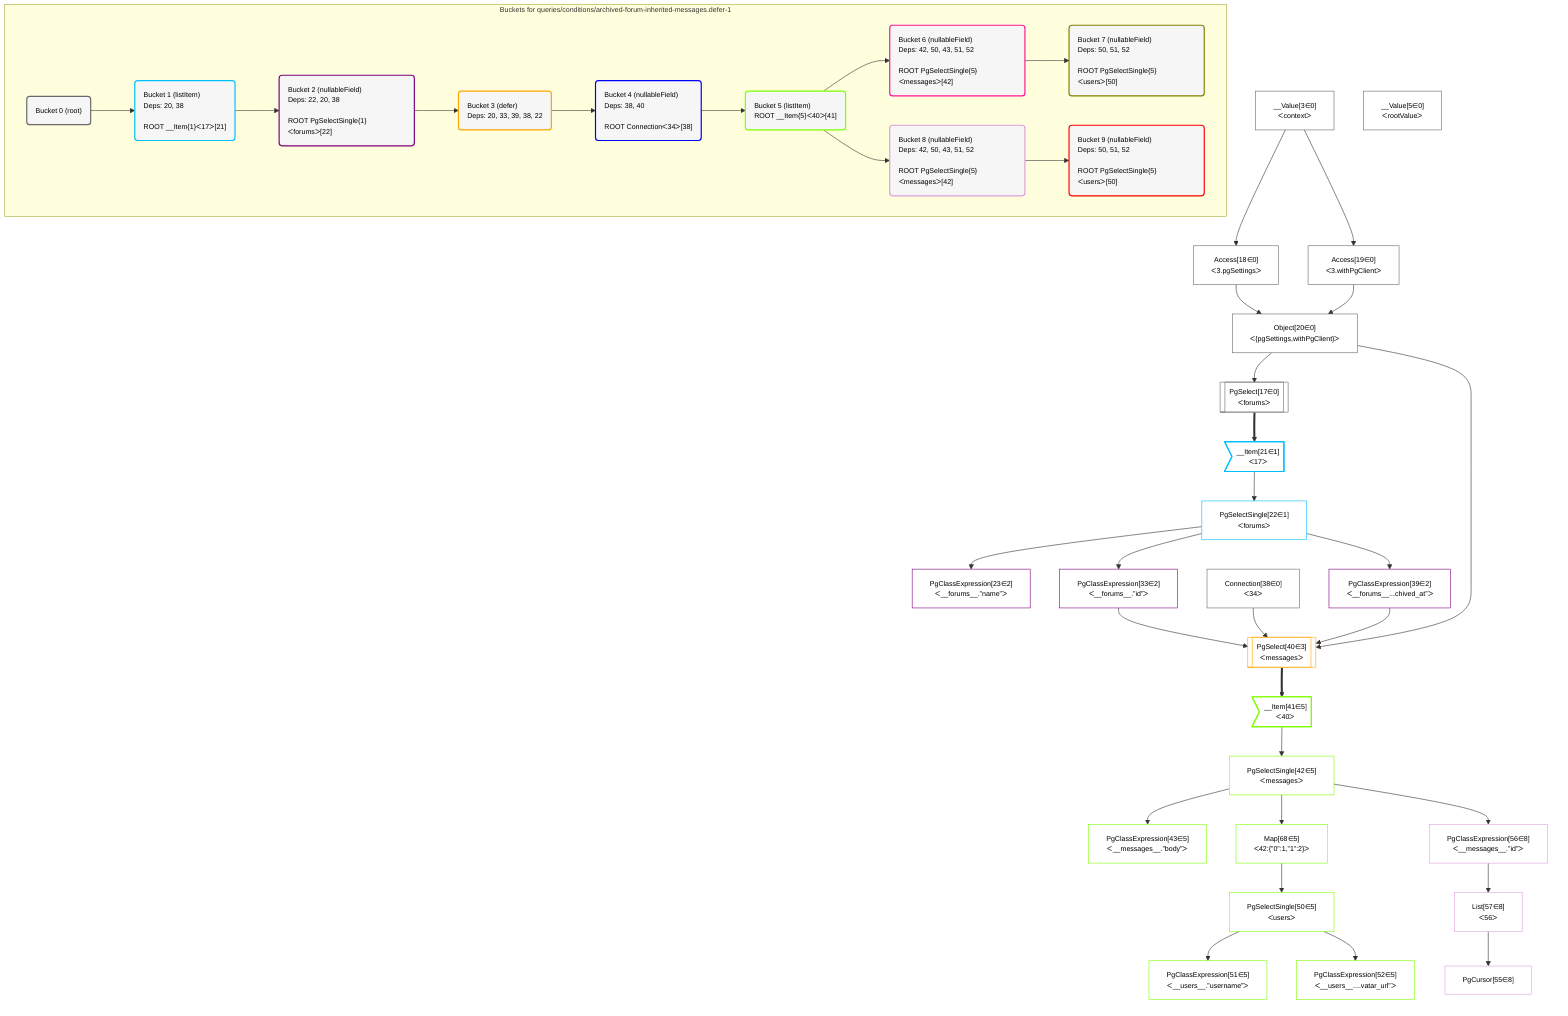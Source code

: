 %%{init: {'themeVariables': { 'fontSize': '12px'}}}%%
graph TD
    classDef path fill:#eee,stroke:#000,color:#000
    classDef plan fill:#fff,stroke-width:1px,color:#000
    classDef itemplan fill:#fff,stroke-width:2px,color:#000
    classDef sideeffectplan fill:#f00,stroke-width:2px,color:#000
    classDef bucket fill:#f6f6f6,color:#000,stroke-width:2px,text-align:left


    %% define steps
    __Value3["__Value[3∈0]<br />ᐸcontextᐳ"]:::plan
    __Value5["__Value[5∈0]<br />ᐸrootValueᐳ"]:::plan
    Access18["Access[18∈0]<br />ᐸ3.pgSettingsᐳ"]:::plan
    Access19["Access[19∈0]<br />ᐸ3.withPgClientᐳ"]:::plan
    Object20["Object[20∈0]<br />ᐸ{pgSettings,withPgClient}ᐳ"]:::plan
    PgSelect17[["PgSelect[17∈0]<br />ᐸforumsᐳ"]]:::plan
    __Item21>"__Item[21∈1]<br />ᐸ17ᐳ"]:::itemplan
    PgSelectSingle22["PgSelectSingle[22∈1]<br />ᐸforumsᐳ"]:::plan
    PgClassExpression23["PgClassExpression[23∈2]<br />ᐸ__forums__.”name”ᐳ"]:::plan
    PgClassExpression33["PgClassExpression[33∈2]<br />ᐸ__forums__.”id”ᐳ"]:::plan
    Connection38["Connection[38∈0]<br />ᐸ34ᐳ"]:::plan
    PgClassExpression39["PgClassExpression[39∈2]<br />ᐸ__forums__...chived_at”ᐳ"]:::plan
    PgSelect40[["PgSelect[40∈3]<br />ᐸmessagesᐳ"]]:::plan
    __Item41>"__Item[41∈5]<br />ᐸ40ᐳ"]:::itemplan
    PgSelectSingle42["PgSelectSingle[42∈5]<br />ᐸmessagesᐳ"]:::plan
    PgClassExpression43["PgClassExpression[43∈5]<br />ᐸ__messages__.”body”ᐳ"]:::plan
    Map68["Map[68∈5]<br />ᐸ42:{”0”:1,”1”:2}ᐳ"]:::plan
    PgSelectSingle50["PgSelectSingle[50∈5]<br />ᐸusersᐳ"]:::plan
    PgClassExpression51["PgClassExpression[51∈5]<br />ᐸ__users__.”username”ᐳ"]:::plan
    PgClassExpression52["PgClassExpression[52∈5]<br />ᐸ__users__....vatar_url”ᐳ"]:::plan
    PgClassExpression56["PgClassExpression[56∈8]<br />ᐸ__messages__.”id”ᐳ"]:::plan
    List57["List[57∈8]<br />ᐸ56ᐳ"]:::plan
    PgCursor55["PgCursor[55∈8]"]:::plan

    %% plan dependencies
    __Value3 --> Access18
    __Value3 --> Access19
    Access18 & Access19 --> Object20
    Object20 --> PgSelect17
    PgSelect17 ==> __Item21
    __Item21 --> PgSelectSingle22
    PgSelectSingle22 --> PgClassExpression23
    PgSelectSingle22 --> PgClassExpression33
    PgSelectSingle22 --> PgClassExpression39
    Object20 & PgClassExpression33 & PgClassExpression39 & Connection38 --> PgSelect40
    PgSelect40 ==> __Item41
    __Item41 --> PgSelectSingle42
    PgSelectSingle42 --> PgClassExpression43
    PgSelectSingle42 --> Map68
    Map68 --> PgSelectSingle50
    PgSelectSingle50 --> PgClassExpression51
    PgSelectSingle50 --> PgClassExpression52
    PgSelectSingle42 --> PgClassExpression56
    PgClassExpression56 --> List57
    List57 --> PgCursor55

    subgraph "Buckets for queries/conditions/archived-forum-inherited-messages.defer-1"
    Bucket0("Bucket 0 (root)"):::bucket
    classDef bucket0 stroke:#696969
    class Bucket0,__Value3,__Value5,PgSelect17,Access18,Access19,Object20,Connection38 bucket0
    Bucket1("Bucket 1 (listItem)<br />Deps: 20, 38<br /><br />ROOT __Item{1}ᐸ17ᐳ[21]"):::bucket
    classDef bucket1 stroke:#00bfff
    class Bucket1,__Item21,PgSelectSingle22 bucket1
    Bucket2("Bucket 2 (nullableField)<br />Deps: 22, 20, 38<br /><br />ROOT PgSelectSingle{1}ᐸforumsᐳ[22]"):::bucket
    classDef bucket2 stroke:#7f007f
    class Bucket2,PgClassExpression23,PgClassExpression33,PgClassExpression39 bucket2
    Bucket3("Bucket 3 (defer)<br />Deps: 20, 33, 39, 38, 22"):::bucket
    classDef bucket3 stroke:#ffa500
    class Bucket3,PgSelect40 bucket3
    Bucket4("Bucket 4 (nullableField)<br />Deps: 38, 40<br /><br />ROOT Connectionᐸ34ᐳ[38]"):::bucket
    classDef bucket4 stroke:#0000ff
    class Bucket4 bucket4
    Bucket5("Bucket 5 (listItem)<br />ROOT __Item{5}ᐸ40ᐳ[41]"):::bucket
    classDef bucket5 stroke:#7fff00
    class Bucket5,__Item41,PgSelectSingle42,PgClassExpression43,PgSelectSingle50,PgClassExpression51,PgClassExpression52,Map68 bucket5
    Bucket6("Bucket 6 (nullableField)<br />Deps: 42, 50, 43, 51, 52<br /><br />ROOT PgSelectSingle{5}ᐸmessagesᐳ[42]"):::bucket
    classDef bucket6 stroke:#ff1493
    class Bucket6 bucket6
    Bucket7("Bucket 7 (nullableField)<br />Deps: 50, 51, 52<br /><br />ROOT PgSelectSingle{5}ᐸusersᐳ[50]"):::bucket
    classDef bucket7 stroke:#808000
    class Bucket7 bucket7
    Bucket8("Bucket 8 (nullableField)<br />Deps: 42, 50, 43, 51, 52<br /><br />ROOT PgSelectSingle{5}ᐸmessagesᐳ[42]"):::bucket
    classDef bucket8 stroke:#dda0dd
    class Bucket8,PgCursor55,PgClassExpression56,List57 bucket8
    Bucket9("Bucket 9 (nullableField)<br />Deps: 50, 51, 52<br /><br />ROOT PgSelectSingle{5}ᐸusersᐳ[50]"):::bucket
    classDef bucket9 stroke:#ff0000
    class Bucket9 bucket9
    Bucket0 --> Bucket1
    Bucket1 --> Bucket2
    Bucket2 --> Bucket3
    Bucket3 --> Bucket4
    Bucket4 --> Bucket5
    Bucket5 --> Bucket6 & Bucket8
    Bucket6 --> Bucket7
    Bucket8 --> Bucket9
    end